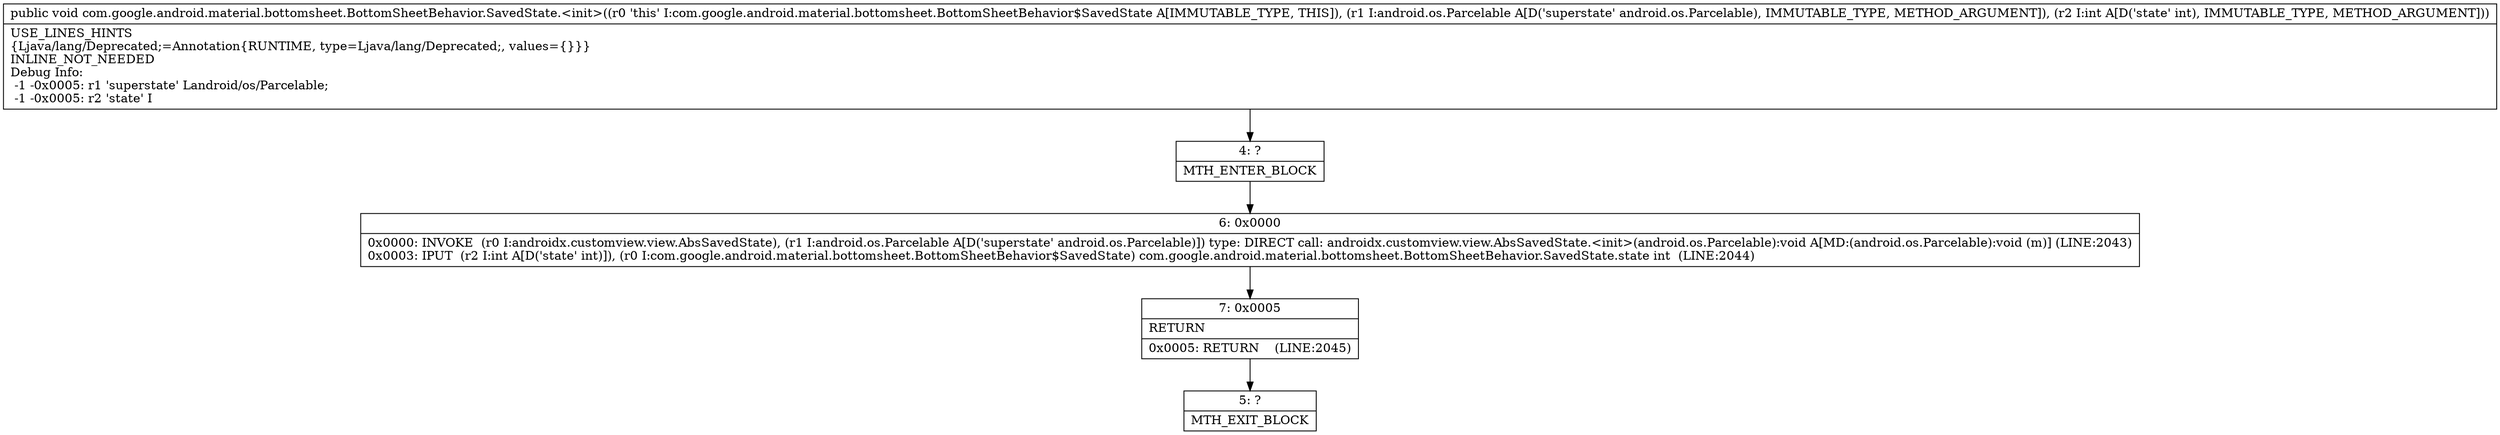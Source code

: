 digraph "CFG forcom.google.android.material.bottomsheet.BottomSheetBehavior.SavedState.\<init\>(Landroid\/os\/Parcelable;I)V" {
Node_4 [shape=record,label="{4\:\ ?|MTH_ENTER_BLOCK\l}"];
Node_6 [shape=record,label="{6\:\ 0x0000|0x0000: INVOKE  (r0 I:androidx.customview.view.AbsSavedState), (r1 I:android.os.Parcelable A[D('superstate' android.os.Parcelable)]) type: DIRECT call: androidx.customview.view.AbsSavedState.\<init\>(android.os.Parcelable):void A[MD:(android.os.Parcelable):void (m)] (LINE:2043)\l0x0003: IPUT  (r2 I:int A[D('state' int)]), (r0 I:com.google.android.material.bottomsheet.BottomSheetBehavior$SavedState) com.google.android.material.bottomsheet.BottomSheetBehavior.SavedState.state int  (LINE:2044)\l}"];
Node_7 [shape=record,label="{7\:\ 0x0005|RETURN\l|0x0005: RETURN    (LINE:2045)\l}"];
Node_5 [shape=record,label="{5\:\ ?|MTH_EXIT_BLOCK\l}"];
MethodNode[shape=record,label="{public void com.google.android.material.bottomsheet.BottomSheetBehavior.SavedState.\<init\>((r0 'this' I:com.google.android.material.bottomsheet.BottomSheetBehavior$SavedState A[IMMUTABLE_TYPE, THIS]), (r1 I:android.os.Parcelable A[D('superstate' android.os.Parcelable), IMMUTABLE_TYPE, METHOD_ARGUMENT]), (r2 I:int A[D('state' int), IMMUTABLE_TYPE, METHOD_ARGUMENT]))  | USE_LINES_HINTS\l\{Ljava\/lang\/Deprecated;=Annotation\{RUNTIME, type=Ljava\/lang\/Deprecated;, values=\{\}\}\}\lINLINE_NOT_NEEDED\lDebug Info:\l  \-1 \-0x0005: r1 'superstate' Landroid\/os\/Parcelable;\l  \-1 \-0x0005: r2 'state' I\l}"];
MethodNode -> Node_4;Node_4 -> Node_6;
Node_6 -> Node_7;
Node_7 -> Node_5;
}

